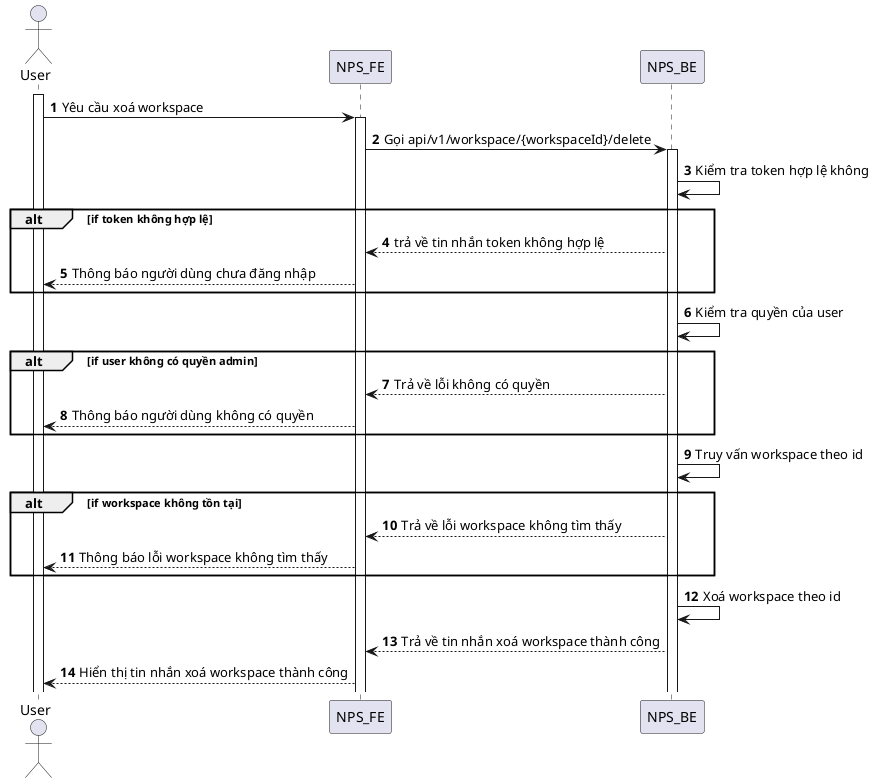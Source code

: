 @startuml
autonumber
actor User
activate User
User -> NPS_FE: Yêu cầu xoá workspace
activate NPS_FE
NPS_FE -> NPS_BE: Gọi api/v1/workspace/{workspaceId}/delete
activate NPS_BE
NPS_BE -> NPS_BE: Kiểm tra token hợp lệ không
alt if token không hợp lệ
NPS_BE --> NPS_FE: trả về tin nhắn token không hợp lệ
NPS_FE --> User: Thông báo người dùng chưa đăng nhập
end
NPS_BE -> NPS_BE: Kiểm tra quyền của user
alt if user không có quyền admin
NPS_BE --> NPS_FE: Trả về lỗi không có quyền
NPS_FE --> User: Thông báo người dùng không có quyền
end
NPS_BE -> NPS_BE: Truy vấn workspace theo id
alt if workspace không tồn tại
NPS_BE --> NPS_FE: Trả về lỗi workspace không tìm thấy
NPS_FE --> User: Thông báo lỗi workspace không tìm thấy
end
NPS_BE -> NPS_BE: Xoá workspace theo id
NPS_BE --> NPS_FE: Trả về tin nhắn xoá workspace thành công
NPS_FE --> User: Hiển thị tin nhắn xoá workspace thành công
@enduml